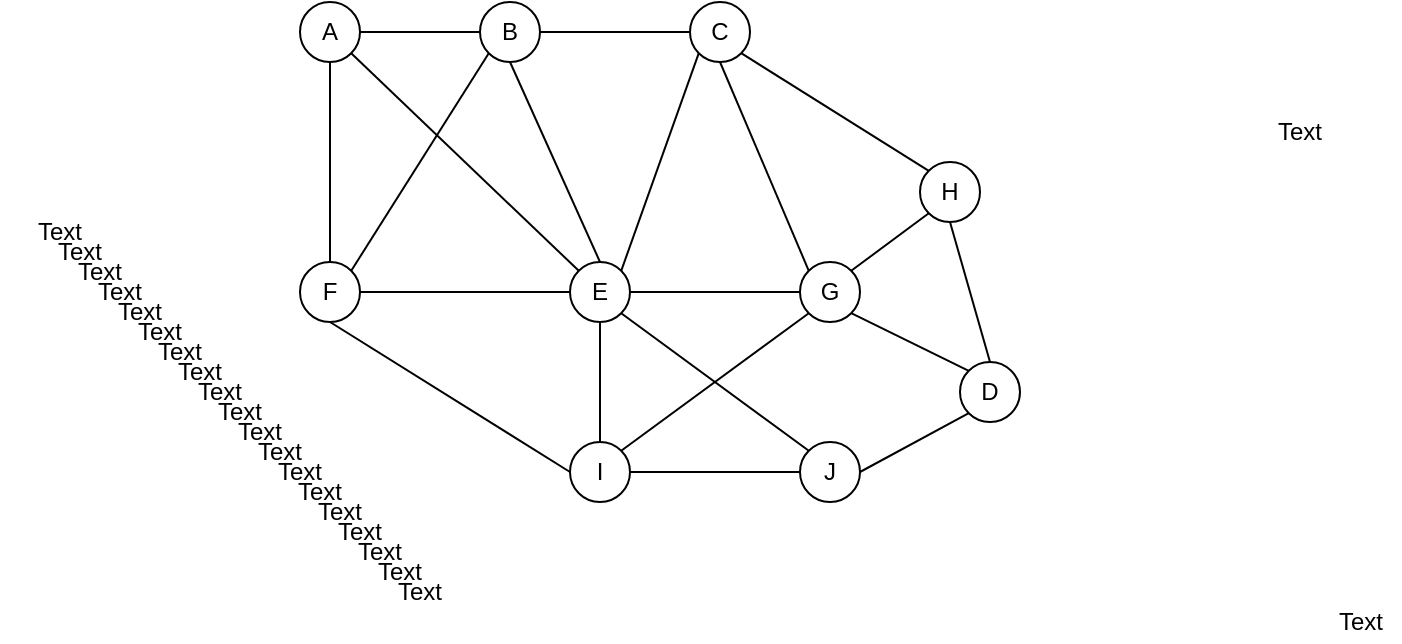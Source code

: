 <mxfile version="18.1.2" type="device"><diagram id="PuE3QbGe_W5SUu1DEveg" name="Page-1"><mxGraphModel dx="1108" dy="492" grid="1" gridSize="10" guides="1" tooltips="1" connect="1" arrows="1" fold="1" page="1" pageScale="1" pageWidth="850" pageHeight="1100" math="0" shadow="0"><root><mxCell id="0"/><mxCell id="1" parent="0"/><mxCell id="YFqW4PbKizqqtgrod2p6-241" value="A" style="ellipse;whiteSpace=wrap;html=1;aspect=fixed;" parent="1" vertex="1"><mxGeometry x="200" y="50" width="30" height="30" as="geometry"/></mxCell><mxCell id="YFqW4PbKizqqtgrod2p6-242" value="F" style="ellipse;whiteSpace=wrap;html=1;aspect=fixed;" parent="1" vertex="1"><mxGeometry x="200" y="180" width="30" height="30" as="geometry"/></mxCell><mxCell id="YFqW4PbKizqqtgrod2p6-243" value="I" style="ellipse;whiteSpace=wrap;html=1;aspect=fixed;" parent="1" vertex="1"><mxGeometry x="335" y="270" width="30" height="30" as="geometry"/></mxCell><mxCell id="YFqW4PbKizqqtgrod2p6-244" value="E" style="ellipse;whiteSpace=wrap;html=1;aspect=fixed;" parent="1" vertex="1"><mxGeometry x="335" y="180" width="30" height="30" as="geometry"/></mxCell><mxCell id="YFqW4PbKizqqtgrod2p6-245" value="H" style="ellipse;whiteSpace=wrap;html=1;aspect=fixed;" parent="1" vertex="1"><mxGeometry x="510" y="130" width="30" height="30" as="geometry"/></mxCell><mxCell id="YFqW4PbKizqqtgrod2p6-246" value="G" style="ellipse;whiteSpace=wrap;html=1;aspect=fixed;" parent="1" vertex="1"><mxGeometry x="450" y="180" width="30" height="30" as="geometry"/></mxCell><mxCell id="YFqW4PbKizqqtgrod2p6-247" value="D" style="ellipse;whiteSpace=wrap;html=1;aspect=fixed;" parent="1" vertex="1"><mxGeometry x="530" y="230" width="30" height="30" as="geometry"/></mxCell><mxCell id="YFqW4PbKizqqtgrod2p6-248" value="B" style="ellipse;whiteSpace=wrap;html=1;aspect=fixed;" parent="1" vertex="1"><mxGeometry x="290" y="50" width="30" height="30" as="geometry"/></mxCell><mxCell id="YFqW4PbKizqqtgrod2p6-249" value="J" style="ellipse;whiteSpace=wrap;html=1;aspect=fixed;" parent="1" vertex="1"><mxGeometry x="450" y="270" width="30" height="30" as="geometry"/></mxCell><mxCell id="YFqW4PbKizqqtgrod2p6-250" value="C" style="ellipse;whiteSpace=wrap;html=1;aspect=fixed;" parent="1" vertex="1"><mxGeometry x="395" y="50" width="30" height="30" as="geometry"/></mxCell><mxCell id="YFqW4PbKizqqtgrod2p6-253" value="" style="endArrow=none;html=1;rounded=0;entryX=0;entryY=0.5;entryDx=0;entryDy=0;exitX=1;exitY=0.5;exitDx=0;exitDy=0;" parent="1" source="YFqW4PbKizqqtgrod2p6-243" target="YFqW4PbKizqqtgrod2p6-249" edge="1"><mxGeometry width="50" height="50" relative="1" as="geometry"><mxPoint x="400" y="360" as="sourcePoint"/><mxPoint x="450" y="310" as="targetPoint"/></mxGeometry></mxCell><mxCell id="YFqW4PbKizqqtgrod2p6-254" value="" style="endArrow=none;html=1;rounded=0;entryX=0.5;entryY=1;entryDx=0;entryDy=0;exitX=0.5;exitY=0;exitDx=0;exitDy=0;" parent="1" source="YFqW4PbKizqqtgrod2p6-243" target="YFqW4PbKizqqtgrod2p6-244" edge="1"><mxGeometry width="50" height="50" relative="1" as="geometry"><mxPoint x="260" y="430" as="sourcePoint"/><mxPoint x="310" y="380" as="targetPoint"/></mxGeometry></mxCell><mxCell id="YFqW4PbKizqqtgrod2p6-255" value="" style="endArrow=none;html=1;rounded=0;entryX=0;entryY=0.5;entryDx=0;entryDy=0;exitX=1;exitY=0.5;exitDx=0;exitDy=0;" parent="1" source="YFqW4PbKizqqtgrod2p6-244" target="YFqW4PbKizqqtgrod2p6-246" edge="1"><mxGeometry width="50" height="50" relative="1" as="geometry"><mxPoint x="270" y="440" as="sourcePoint"/><mxPoint x="320" y="390" as="targetPoint"/></mxGeometry></mxCell><mxCell id="YFqW4PbKizqqtgrod2p6-256" value="" style="endArrow=none;html=1;rounded=0;entryX=0;entryY=0.5;entryDx=0;entryDy=0;exitX=1;exitY=0.5;exitDx=0;exitDy=0;" parent="1" source="YFqW4PbKizqqtgrod2p6-242" target="YFqW4PbKizqqtgrod2p6-244" edge="1"><mxGeometry width="50" height="50" relative="1" as="geometry"><mxPoint x="280" y="450" as="sourcePoint"/><mxPoint x="290" y="350" as="targetPoint"/></mxGeometry></mxCell><mxCell id="YFqW4PbKizqqtgrod2p6-257" value="" style="endArrow=none;html=1;rounded=0;entryX=0;entryY=1;entryDx=0;entryDy=0;exitX=1;exitY=0;exitDx=0;exitDy=0;" parent="1" source="YFqW4PbKizqqtgrod2p6-246" target="YFqW4PbKizqqtgrod2p6-245" edge="1"><mxGeometry width="50" height="50" relative="1" as="geometry"><mxPoint x="290" y="460" as="sourcePoint"/><mxPoint x="340" y="410" as="targetPoint"/></mxGeometry></mxCell><mxCell id="YFqW4PbKizqqtgrod2p6-258" value="" style="endArrow=none;html=1;rounded=0;exitX=0;exitY=0.5;exitDx=0;exitDy=0;" parent="1" source="YFqW4PbKizqqtgrod2p6-250" target="YFqW4PbKizqqtgrod2p6-248" edge="1"><mxGeometry width="50" height="50" relative="1" as="geometry"><mxPoint x="390" y="80" as="sourcePoint"/><mxPoint x="160" y="120" as="targetPoint"/></mxGeometry></mxCell><mxCell id="YFqW4PbKizqqtgrod2p6-259" value="" style="endArrow=none;html=1;rounded=0;entryX=1;entryY=0.5;entryDx=0;entryDy=0;exitX=0;exitY=0.5;exitDx=0;exitDy=0;" parent="1" source="YFqW4PbKizqqtgrod2p6-248" target="YFqW4PbKizqqtgrod2p6-241" edge="1"><mxGeometry width="50" height="50" relative="1" as="geometry"><mxPoint x="310" y="480" as="sourcePoint"/><mxPoint x="360" y="430" as="targetPoint"/></mxGeometry></mxCell><mxCell id="YFqW4PbKizqqtgrod2p6-260" value="" style="endArrow=none;html=1;rounded=0;entryX=0.5;entryY=1;entryDx=0;entryDy=0;" parent="1" source="YFqW4PbKizqqtgrod2p6-242" target="YFqW4PbKizqqtgrod2p6-241" edge="1"><mxGeometry width="50" height="50" relative="1" as="geometry"><mxPoint x="320" y="490" as="sourcePoint"/><mxPoint x="370" y="440" as="targetPoint"/></mxGeometry></mxCell><mxCell id="YFqW4PbKizqqtgrod2p6-261" value="" style="endArrow=none;html=1;rounded=0;entryX=1;entryY=1;entryDx=0;entryDy=0;exitX=0;exitY=0;exitDx=0;exitDy=0;" parent="1" source="YFqW4PbKizqqtgrod2p6-245" target="YFqW4PbKizqqtgrod2p6-250" edge="1"><mxGeometry width="50" height="50" relative="1" as="geometry"><mxPoint x="330" y="500" as="sourcePoint"/><mxPoint x="380" y="450" as="targetPoint"/></mxGeometry></mxCell><mxCell id="YFqW4PbKizqqtgrod2p6-262" value="" style="endArrow=none;html=1;rounded=0;entryX=0;entryY=1;entryDx=0;entryDy=0;exitX=1;exitY=0.5;exitDx=0;exitDy=0;" parent="1" source="YFqW4PbKizqqtgrod2p6-249" target="YFqW4PbKizqqtgrod2p6-247" edge="1"><mxGeometry width="50" height="50" relative="1" as="geometry"><mxPoint x="340" y="510" as="sourcePoint"/><mxPoint x="390" y="460" as="targetPoint"/></mxGeometry></mxCell><mxCell id="YFqW4PbKizqqtgrod2p6-272" value="" style="endArrow=none;html=1;rounded=0;entryX=0;entryY=1;entryDx=0;entryDy=0;exitX=1;exitY=0;exitDx=0;exitDy=0;" parent="1" source="YFqW4PbKizqqtgrod2p6-242" target="YFqW4PbKizqqtgrod2p6-248" edge="1"><mxGeometry width="50" height="50" relative="1" as="geometry"><mxPoint x="70" y="240" as="sourcePoint"/><mxPoint x="120" y="200" as="targetPoint"/></mxGeometry></mxCell><mxCell id="YFqW4PbKizqqtgrod2p6-273" value="" style="endArrow=none;html=1;rounded=0;entryX=0;entryY=1;entryDx=0;entryDy=0;exitX=1;exitY=0;exitDx=0;exitDy=0;" parent="1" source="YFqW4PbKizqqtgrod2p6-244" target="YFqW4PbKizqqtgrod2p6-250" edge="1"><mxGeometry width="50" height="50" relative="1" as="geometry"><mxPoint x="80" y="250" as="sourcePoint"/><mxPoint x="130" y="200" as="targetPoint"/></mxGeometry></mxCell><mxCell id="YFqW4PbKizqqtgrod2p6-274" value="" style="endArrow=none;html=1;rounded=0;entryX=1;entryY=1;entryDx=0;entryDy=0;exitX=0;exitY=0;exitDx=0;exitDy=0;" parent="1" source="YFqW4PbKizqqtgrod2p6-244" target="YFqW4PbKizqqtgrod2p6-241" edge="1"><mxGeometry width="50" height="50" relative="1" as="geometry"><mxPoint x="90" y="260" as="sourcePoint"/><mxPoint x="140" y="210" as="targetPoint"/></mxGeometry></mxCell><mxCell id="YFqW4PbKizqqtgrod2p6-275" value="" style="endArrow=none;html=1;rounded=0;entryX=0;entryY=0;entryDx=0;entryDy=0;exitX=1;exitY=1;exitDx=0;exitDy=0;" parent="1" source="YFqW4PbKizqqtgrod2p6-246" target="YFqW4PbKizqqtgrod2p6-247" edge="1"><mxGeometry width="50" height="50" relative="1" as="geometry"><mxPoint x="100" y="270" as="sourcePoint"/><mxPoint x="150" y="220" as="targetPoint"/></mxGeometry></mxCell><mxCell id="YFqW4PbKizqqtgrod2p6-276" value="" style="endArrow=none;html=1;rounded=0;entryX=0;entryY=0;entryDx=0;entryDy=0;exitX=1;exitY=1;exitDx=0;exitDy=0;" parent="1" source="YFqW4PbKizqqtgrod2p6-244" target="YFqW4PbKizqqtgrod2p6-249" edge="1"><mxGeometry width="50" height="50" relative="1" as="geometry"><mxPoint x="110" y="280" as="sourcePoint"/><mxPoint x="160" y="230" as="targetPoint"/></mxGeometry></mxCell><mxCell id="YFqW4PbKizqqtgrod2p6-277" value="" style="endArrow=none;html=1;rounded=0;entryX=0.5;entryY=1;entryDx=0;entryDy=0;exitX=0;exitY=0.5;exitDx=0;exitDy=0;" parent="1" source="YFqW4PbKizqqtgrod2p6-243" target="YFqW4PbKizqqtgrod2p6-242" edge="1"><mxGeometry width="50" height="50" relative="1" as="geometry"><mxPoint x="120" y="290" as="sourcePoint"/><mxPoint x="170" y="240" as="targetPoint"/></mxGeometry></mxCell><mxCell id="YFqW4PbKizqqtgrod2p6-278" value="" style="endArrow=none;html=1;rounded=0;entryX=0.5;entryY=1;entryDx=0;entryDy=0;exitX=0;exitY=0;exitDx=0;exitDy=0;" parent="1" source="YFqW4PbKizqqtgrod2p6-246" target="YFqW4PbKizqqtgrod2p6-250" edge="1"><mxGeometry width="50" height="50" relative="1" as="geometry"><mxPoint x="130" y="300" as="sourcePoint"/><mxPoint x="180" y="250" as="targetPoint"/></mxGeometry></mxCell><mxCell id="YFqW4PbKizqqtgrod2p6-279" value="" style="endArrow=none;html=1;rounded=0;entryX=1;entryY=0;entryDx=0;entryDy=0;exitX=0;exitY=1;exitDx=0;exitDy=0;" parent="1" source="YFqW4PbKizqqtgrod2p6-246" target="YFqW4PbKizqqtgrod2p6-243" edge="1"><mxGeometry width="50" height="50" relative="1" as="geometry"><mxPoint x="140" y="310" as="sourcePoint"/><mxPoint x="190" y="260" as="targetPoint"/></mxGeometry></mxCell><mxCell id="YFqW4PbKizqqtgrod2p6-280" value="" style="endArrow=none;html=1;rounded=0;entryX=0.5;entryY=0;entryDx=0;entryDy=0;exitX=0.5;exitY=1;exitDx=0;exitDy=0;" parent="1" source="YFqW4PbKizqqtgrod2p6-245" target="YFqW4PbKizqqtgrod2p6-247" edge="1"><mxGeometry width="50" height="50" relative="1" as="geometry"><mxPoint x="150" y="320" as="sourcePoint"/><mxPoint x="200" y="270" as="targetPoint"/></mxGeometry></mxCell><mxCell id="YFqW4PbKizqqtgrod2p6-281" value="" style="endArrow=none;html=1;rounded=0;exitX=0.5;exitY=1;exitDx=0;exitDy=0;entryX=0.5;entryY=0;entryDx=0;entryDy=0;" parent="1" source="YFqW4PbKizqqtgrod2p6-248" target="YFqW4PbKizqqtgrod2p6-244" edge="1"><mxGeometry width="50" height="50" relative="1" as="geometry"><mxPoint x="160" y="330" as="sourcePoint"/><mxPoint x="210" y="280" as="targetPoint"/></mxGeometry></mxCell><mxCell id="YFqW4PbKizqqtgrod2p6-282" value="Text" style="text;html=1;strokeColor=none;fillColor=none;align=center;verticalAlign=middle;whiteSpace=wrap;rounded=0;" parent="1" vertex="1"><mxGeometry x="50" y="150" width="60" height="30" as="geometry"/></mxCell><mxCell id="YFqW4PbKizqqtgrod2p6-283" value="Text" style="text;html=1;strokeColor=none;fillColor=none;align=center;verticalAlign=middle;whiteSpace=wrap;rounded=0;" parent="1" vertex="1"><mxGeometry x="60" y="160" width="60" height="30" as="geometry"/></mxCell><mxCell id="YFqW4PbKizqqtgrod2p6-284" value="Text" style="text;html=1;strokeColor=none;fillColor=none;align=center;verticalAlign=middle;whiteSpace=wrap;rounded=0;" parent="1" vertex="1"><mxGeometry x="70" y="170" width="60" height="30" as="geometry"/></mxCell><mxCell id="YFqW4PbKizqqtgrod2p6-285" value="Text" style="text;html=1;strokeColor=none;fillColor=none;align=center;verticalAlign=middle;whiteSpace=wrap;rounded=0;" parent="1" vertex="1"><mxGeometry x="80" y="180" width="60" height="30" as="geometry"/></mxCell><mxCell id="YFqW4PbKizqqtgrod2p6-286" value="Text" style="text;html=1;strokeColor=none;fillColor=none;align=center;verticalAlign=middle;whiteSpace=wrap;rounded=0;" parent="1" vertex="1"><mxGeometry x="90" y="190" width="60" height="30" as="geometry"/></mxCell><mxCell id="YFqW4PbKizqqtgrod2p6-287" value="Text" style="text;html=1;strokeColor=none;fillColor=none;align=center;verticalAlign=middle;whiteSpace=wrap;rounded=0;" parent="1" vertex="1"><mxGeometry x="100" y="200" width="60" height="30" as="geometry"/></mxCell><mxCell id="YFqW4PbKizqqtgrod2p6-288" value="Text" style="text;html=1;strokeColor=none;fillColor=none;align=center;verticalAlign=middle;whiteSpace=wrap;rounded=0;" parent="1" vertex="1"><mxGeometry x="110" y="210" width="60" height="30" as="geometry"/></mxCell><mxCell id="YFqW4PbKizqqtgrod2p6-289" value="Text" style="text;html=1;strokeColor=none;fillColor=none;align=center;verticalAlign=middle;whiteSpace=wrap;rounded=0;" parent="1" vertex="1"><mxGeometry x="120" y="220" width="60" height="30" as="geometry"/></mxCell><mxCell id="YFqW4PbKizqqtgrod2p6-290" value="Text" style="text;html=1;strokeColor=none;fillColor=none;align=center;verticalAlign=middle;whiteSpace=wrap;rounded=0;" parent="1" vertex="1"><mxGeometry x="130" y="230" width="60" height="30" as="geometry"/></mxCell><mxCell id="YFqW4PbKizqqtgrod2p6-291" value="Text" style="text;html=1;strokeColor=none;fillColor=none;align=center;verticalAlign=middle;whiteSpace=wrap;rounded=0;" parent="1" vertex="1"><mxGeometry x="140" y="240" width="60" height="30" as="geometry"/></mxCell><mxCell id="YFqW4PbKizqqtgrod2p6-292" value="Text" style="text;html=1;strokeColor=none;fillColor=none;align=center;verticalAlign=middle;whiteSpace=wrap;rounded=0;" parent="1" vertex="1"><mxGeometry x="150" y="250" width="60" height="30" as="geometry"/></mxCell><mxCell id="YFqW4PbKizqqtgrod2p6-293" value="Text" style="text;html=1;strokeColor=none;fillColor=none;align=center;verticalAlign=middle;whiteSpace=wrap;rounded=0;" parent="1" vertex="1"><mxGeometry x="160" y="260" width="60" height="30" as="geometry"/></mxCell><mxCell id="YFqW4PbKizqqtgrod2p6-294" value="Text" style="text;html=1;strokeColor=none;fillColor=none;align=center;verticalAlign=middle;whiteSpace=wrap;rounded=0;" parent="1" vertex="1"><mxGeometry x="170" y="270" width="60" height="30" as="geometry"/></mxCell><mxCell id="YFqW4PbKizqqtgrod2p6-295" value="Text" style="text;html=1;strokeColor=none;fillColor=none;align=center;verticalAlign=middle;whiteSpace=wrap;rounded=0;" parent="1" vertex="1"><mxGeometry x="180" y="280" width="60" height="30" as="geometry"/></mxCell><mxCell id="YFqW4PbKizqqtgrod2p6-296" value="Text" style="text;html=1;strokeColor=none;fillColor=none;align=center;verticalAlign=middle;whiteSpace=wrap;rounded=0;" parent="1" vertex="1"><mxGeometry x="190" y="290" width="60" height="30" as="geometry"/></mxCell><mxCell id="YFqW4PbKizqqtgrod2p6-297" value="Text" style="text;html=1;strokeColor=none;fillColor=none;align=center;verticalAlign=middle;whiteSpace=wrap;rounded=0;" parent="1" vertex="1"><mxGeometry x="200" y="300" width="60" height="30" as="geometry"/></mxCell><mxCell id="YFqW4PbKizqqtgrod2p6-298" value="Text" style="text;html=1;strokeColor=none;fillColor=none;align=center;verticalAlign=middle;whiteSpace=wrap;rounded=0;" parent="1" vertex="1"><mxGeometry x="210" y="310" width="60" height="30" as="geometry"/></mxCell><mxCell id="YFqW4PbKizqqtgrod2p6-299" value="Text" style="text;html=1;strokeColor=none;fillColor=none;align=center;verticalAlign=middle;whiteSpace=wrap;rounded=0;" parent="1" vertex="1"><mxGeometry x="220" y="320" width="60" height="30" as="geometry"/></mxCell><mxCell id="YFqW4PbKizqqtgrod2p6-300" value="Text" style="text;html=1;strokeColor=none;fillColor=none;align=center;verticalAlign=middle;whiteSpace=wrap;rounded=0;" parent="1" vertex="1"><mxGeometry x="230" y="330" width="60" height="30" as="geometry"/></mxCell><mxCell id="YFqW4PbKizqqtgrod2p6-301" value="Text" style="text;html=1;strokeColor=none;fillColor=none;align=center;verticalAlign=middle;whiteSpace=wrap;rounded=0;" parent="1" vertex="1"><mxGeometry x="670" y="100" width="60" height="30" as="geometry"/></mxCell><mxCell id="2N0LWhTekFpFMwzRHroL-1" value="Text" style="text;html=1;align=center;verticalAlign=middle;resizable=0;points=[];autosize=1;strokeColor=none;fillColor=none;" vertex="1" parent="1"><mxGeometry x="710" y="350" width="40" height="20" as="geometry"/></mxCell></root></mxGraphModel></diagram></mxfile>